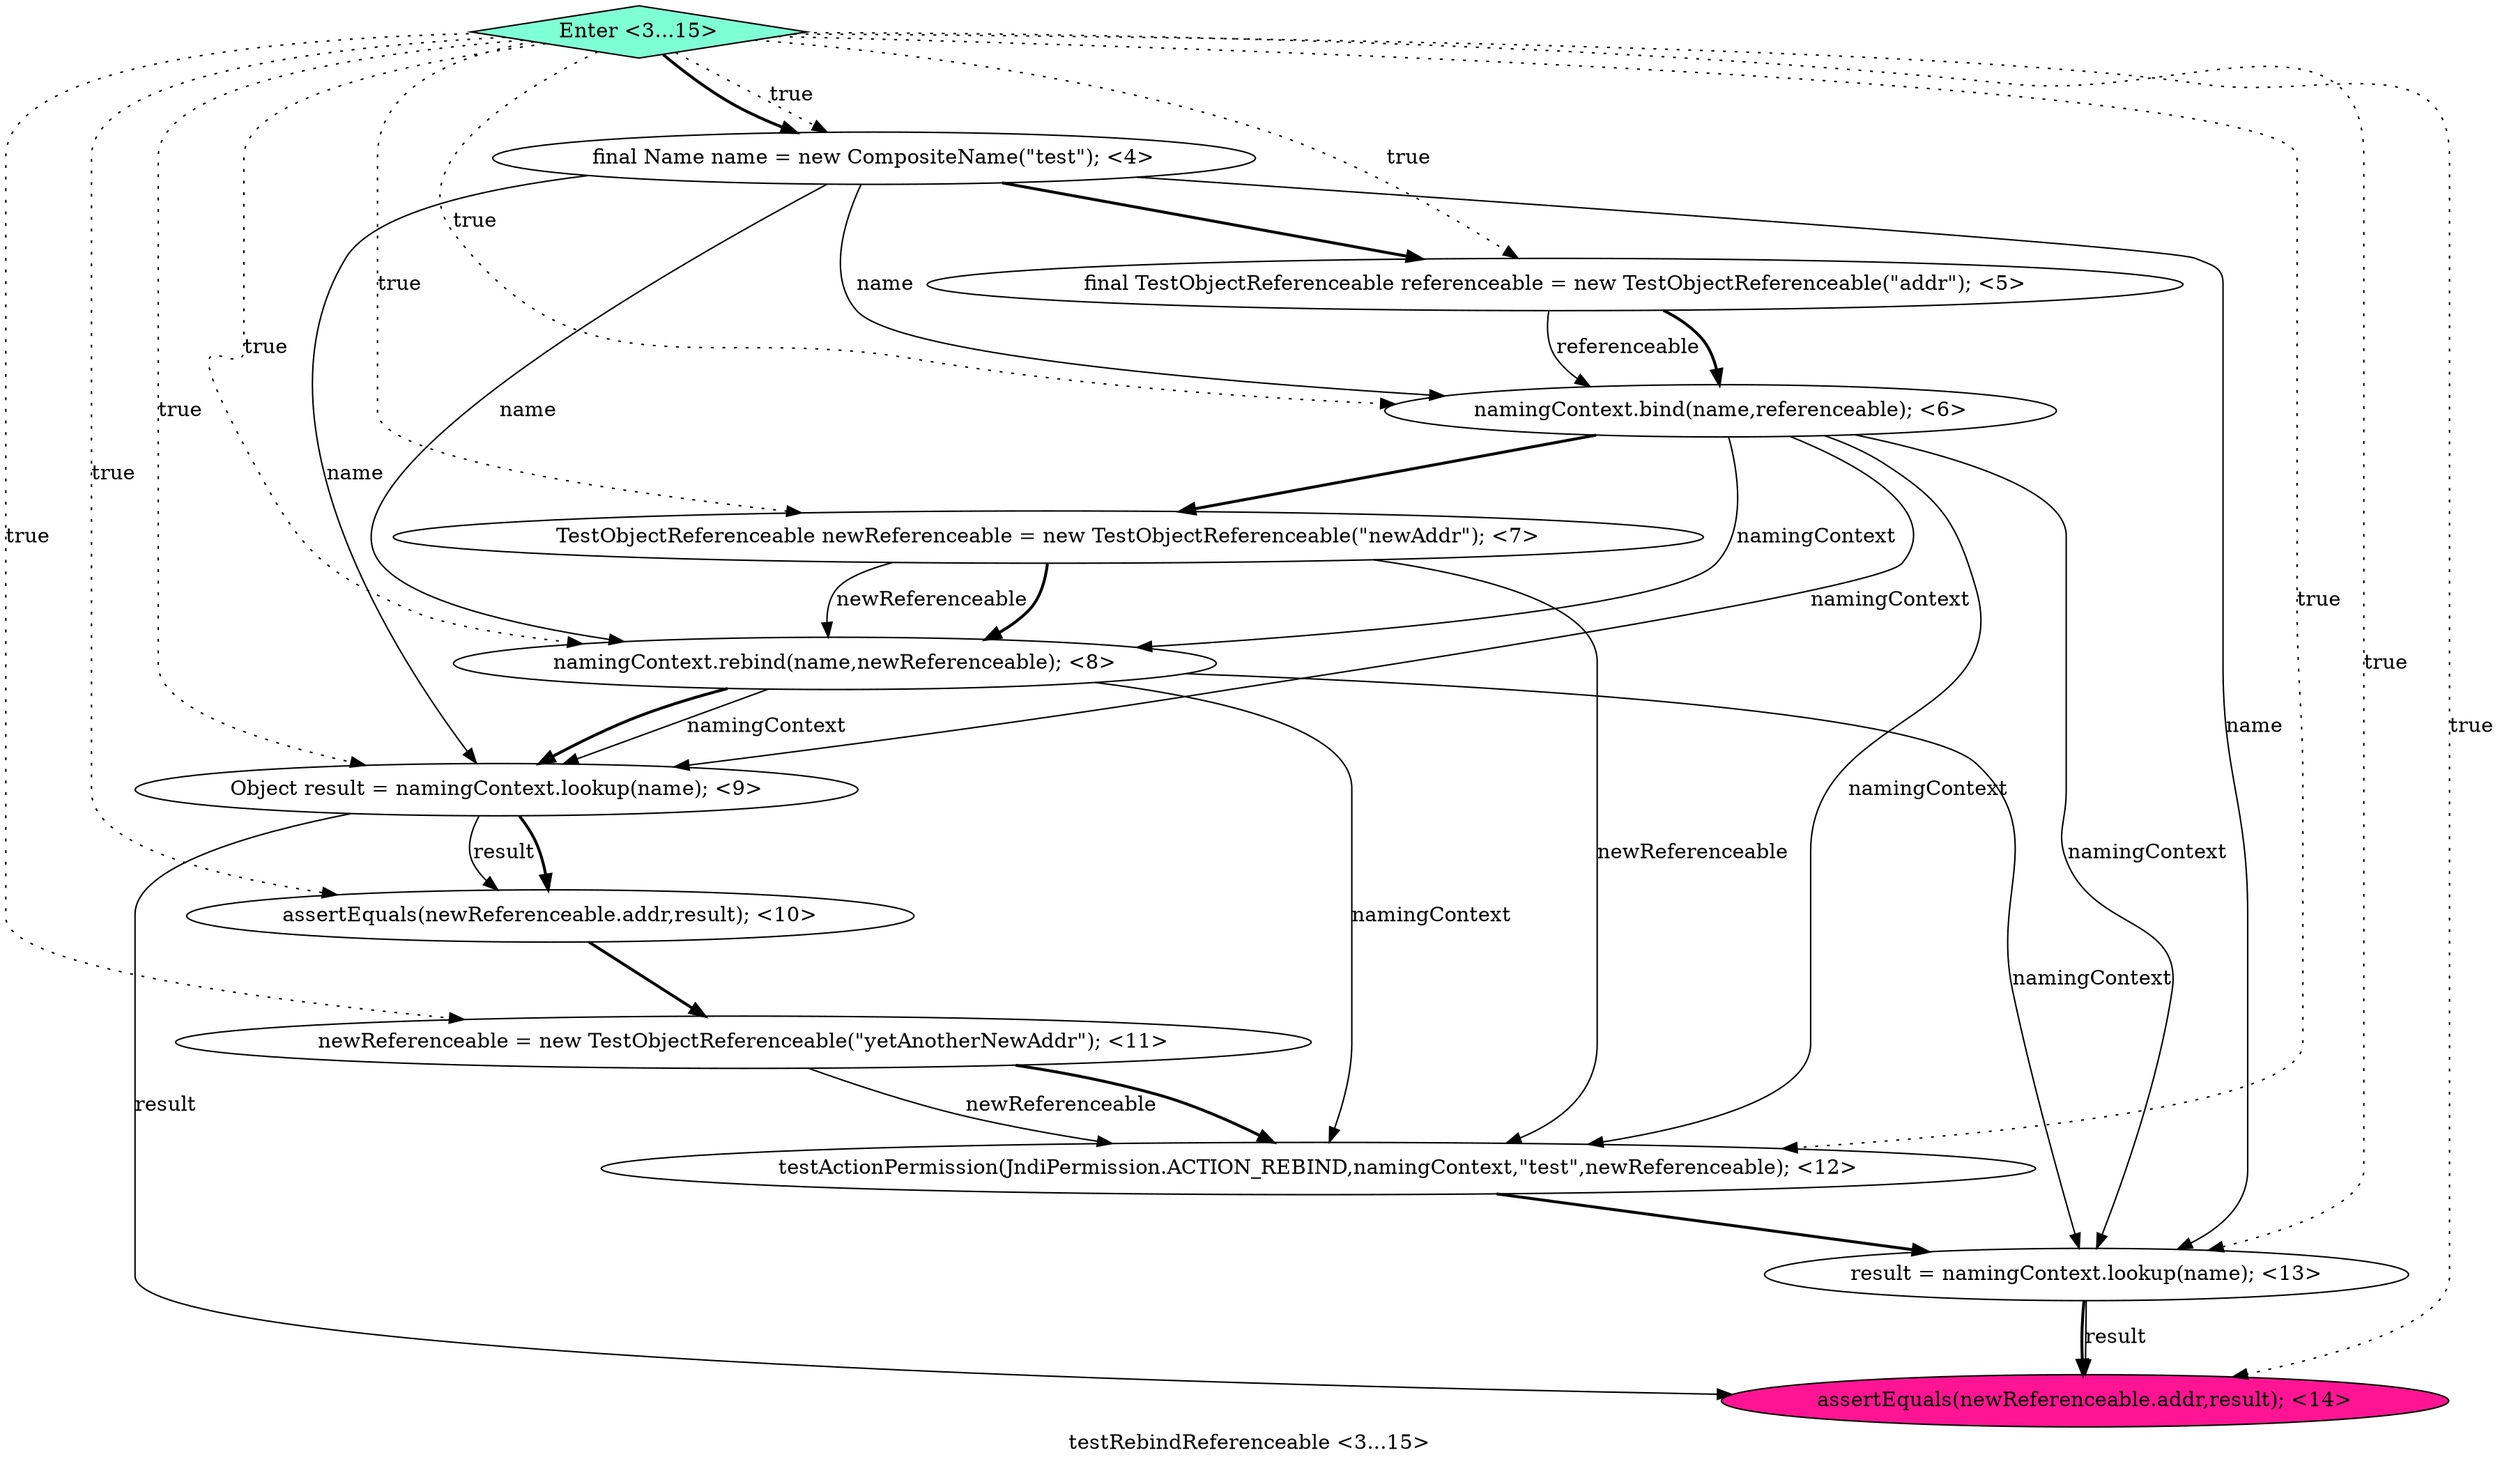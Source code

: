 digraph PDG {
label = "testRebindReferenceable <3...15>";
0.5 [style = filled, label = "Object result = namingContext.lookup(name); <9>", fillcolor = white, shape = ellipse];
0.7 [style = filled, label = "newReferenceable = new TestObjectReferenceable(\"yetAnotherNewAddr\"); <11>", fillcolor = white, shape = ellipse];
0.2 [style = filled, label = "namingContext.bind(name,referenceable); <6>", fillcolor = white, shape = ellipse];
0.9 [style = filled, label = "result = namingContext.lookup(name); <13>", fillcolor = white, shape = ellipse];
0.11 [style = filled, label = "Enter <3...15>", fillcolor = aquamarine, shape = diamond];
0.1 [style = filled, label = "final TestObjectReferenceable referenceable = new TestObjectReferenceable(\"addr\"); <5>", fillcolor = white, shape = ellipse];
0.3 [style = filled, label = "TestObjectReferenceable newReferenceable = new TestObjectReferenceable(\"newAddr\"); <7>", fillcolor = white, shape = ellipse];
0.6 [style = filled, label = "assertEquals(newReferenceable.addr,result); <10>", fillcolor = white, shape = ellipse];
0.10 [style = filled, label = "assertEquals(newReferenceable.addr,result); <14>", fillcolor = deeppink, shape = ellipse];
0.0 [style = filled, label = "final Name name = new CompositeName(\"test\"); <4>", fillcolor = white, shape = ellipse];
0.4 [style = filled, label = "namingContext.rebind(name,newReferenceable); <8>", fillcolor = white, shape = ellipse];
0.8 [style = filled, label = "testActionPermission(JndiPermission.ACTION_REBIND,namingContext,\"test\",newReferenceable); <12>", fillcolor = white, shape = ellipse];
0.0 -> 0.1 [style = bold, label=""];
0.0 -> 0.2 [style = solid, label="name"];
0.0 -> 0.4 [style = solid, label="name"];
0.0 -> 0.5 [style = solid, label="name"];
0.0 -> 0.9 [style = solid, label="name"];
0.1 -> 0.2 [style = solid, label="referenceable"];
0.1 -> 0.2 [style = bold, label=""];
0.2 -> 0.3 [style = bold, label=""];
0.2 -> 0.4 [style = solid, label="namingContext"];
0.2 -> 0.5 [style = solid, label="namingContext"];
0.2 -> 0.8 [style = solid, label="namingContext"];
0.2 -> 0.9 [style = solid, label="namingContext"];
0.3 -> 0.4 [style = solid, label="newReferenceable"];
0.3 -> 0.4 [style = bold, label=""];
0.3 -> 0.8 [style = solid, label="newReferenceable"];
0.4 -> 0.5 [style = solid, label="namingContext"];
0.4 -> 0.5 [style = bold, label=""];
0.4 -> 0.8 [style = solid, label="namingContext"];
0.4 -> 0.9 [style = solid, label="namingContext"];
0.5 -> 0.6 [style = solid, label="result"];
0.5 -> 0.6 [style = bold, label=""];
0.5 -> 0.10 [style = solid, label="result"];
0.6 -> 0.7 [style = bold, label=""];
0.7 -> 0.8 [style = solid, label="newReferenceable"];
0.7 -> 0.8 [style = bold, label=""];
0.8 -> 0.9 [style = bold, label=""];
0.9 -> 0.10 [style = solid, label="result"];
0.9 -> 0.10 [style = bold, label=""];
0.11 -> 0.0 [style = dotted, label="true"];
0.11 -> 0.0 [style = bold, label=""];
0.11 -> 0.1 [style = dotted, label="true"];
0.11 -> 0.2 [style = dotted, label="true"];
0.11 -> 0.3 [style = dotted, label="true"];
0.11 -> 0.4 [style = dotted, label="true"];
0.11 -> 0.5 [style = dotted, label="true"];
0.11 -> 0.6 [style = dotted, label="true"];
0.11 -> 0.7 [style = dotted, label="true"];
0.11 -> 0.8 [style = dotted, label="true"];
0.11 -> 0.9 [style = dotted, label="true"];
0.11 -> 0.10 [style = dotted, label="true"];
}
